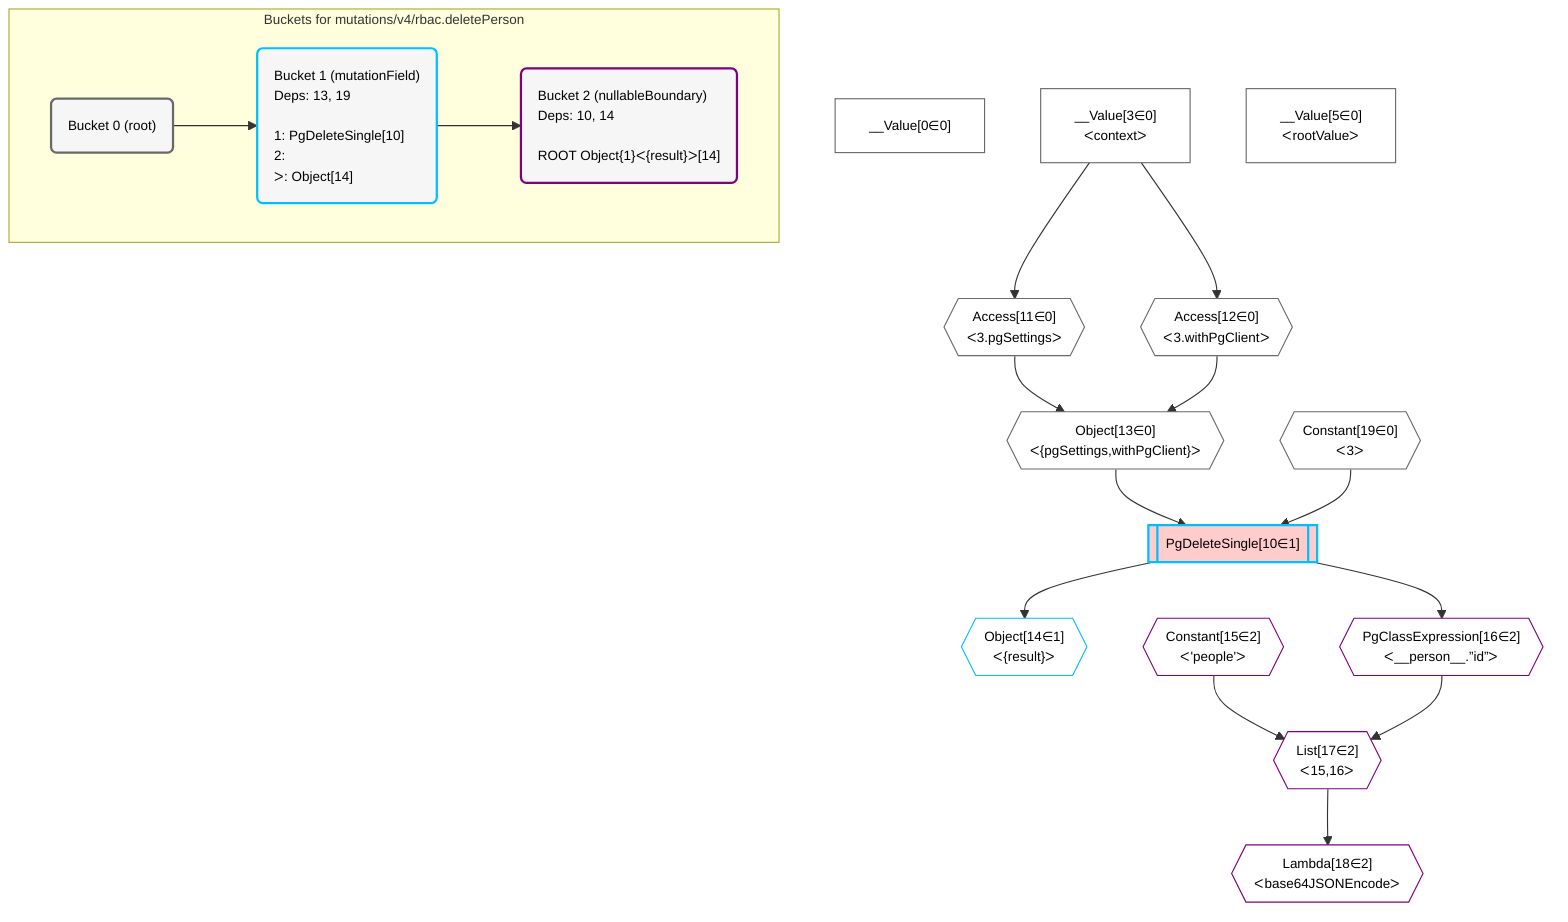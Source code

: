%%{init: {'themeVariables': { 'fontSize': '12px'}}}%%
graph TD
    classDef path fill:#eee,stroke:#000,color:#000
    classDef plan fill:#fff,stroke-width:1px,color:#000
    classDef itemplan fill:#fff,stroke-width:2px,color:#000
    classDef unbatchedplan fill:#dff,stroke-width:1px,color:#000
    classDef sideeffectplan fill:#fcc,stroke-width:2px,color:#000
    classDef bucket fill:#f6f6f6,color:#000,stroke-width:2px,text-align:left


    %% define steps
    __Value0["__Value[0∈0]"]:::plan
    __Value3["__Value[3∈0]<br />ᐸcontextᐳ"]:::plan
    __Value5["__Value[5∈0]<br />ᐸrootValueᐳ"]:::plan
    Access11{{"Access[11∈0]<br />ᐸ3.pgSettingsᐳ"}}:::plan
    Access12{{"Access[12∈0]<br />ᐸ3.withPgClientᐳ"}}:::plan
    Object13{{"Object[13∈0]<br />ᐸ{pgSettings,withPgClient}ᐳ"}}:::plan
    Constant19{{"Constant[19∈0]<br />ᐸ3ᐳ"}}:::plan
    PgDeleteSingle10[["PgDeleteSingle[10∈1]"]]:::sideeffectplan
    Object14{{"Object[14∈1]<br />ᐸ{result}ᐳ"}}:::plan
    Constant15{{"Constant[15∈2]<br />ᐸ'people'ᐳ"}}:::plan
    PgClassExpression16{{"PgClassExpression[16∈2]<br />ᐸ__person__.”id”ᐳ"}}:::plan
    List17{{"List[17∈2]<br />ᐸ15,16ᐳ"}}:::plan
    Lambda18{{"Lambda[18∈2]<br />ᐸbase64JSONEncodeᐳ"}}:::plan

    %% plan dependencies
    __Value3 --> Access11
    __Value3 --> Access12
    Access11 & Access12 --> Object13
    Object13 & Constant19 --> PgDeleteSingle10
    PgDeleteSingle10 --> Object14
    PgDeleteSingle10 --> PgClassExpression16
    Constant15 & PgClassExpression16 --> List17
    List17 --> Lambda18

    subgraph "Buckets for mutations/v4/rbac.deletePerson"
    Bucket0("Bucket 0 (root)"):::bucket
    classDef bucket0 stroke:#696969
    class Bucket0,__Value0,__Value3,__Value5,Access11,Access12,Object13,Constant19 bucket0
    Bucket1("Bucket 1 (mutationField)<br />Deps: 13, 19<br /><br />1: PgDeleteSingle[10]<br />2: <br />ᐳ: Object[14]"):::bucket
    classDef bucket1 stroke:#00bfff
    class Bucket1,PgDeleteSingle10,Object14 bucket1
    Bucket2("Bucket 2 (nullableBoundary)<br />Deps: 10, 14<br /><br />ROOT Object{1}ᐸ{result}ᐳ[14]"):::bucket
    classDef bucket2 stroke:#7f007f
    class Bucket2,Constant15,PgClassExpression16,List17,Lambda18 bucket2
    Bucket0 --> Bucket1
    Bucket1 --> Bucket2
    end